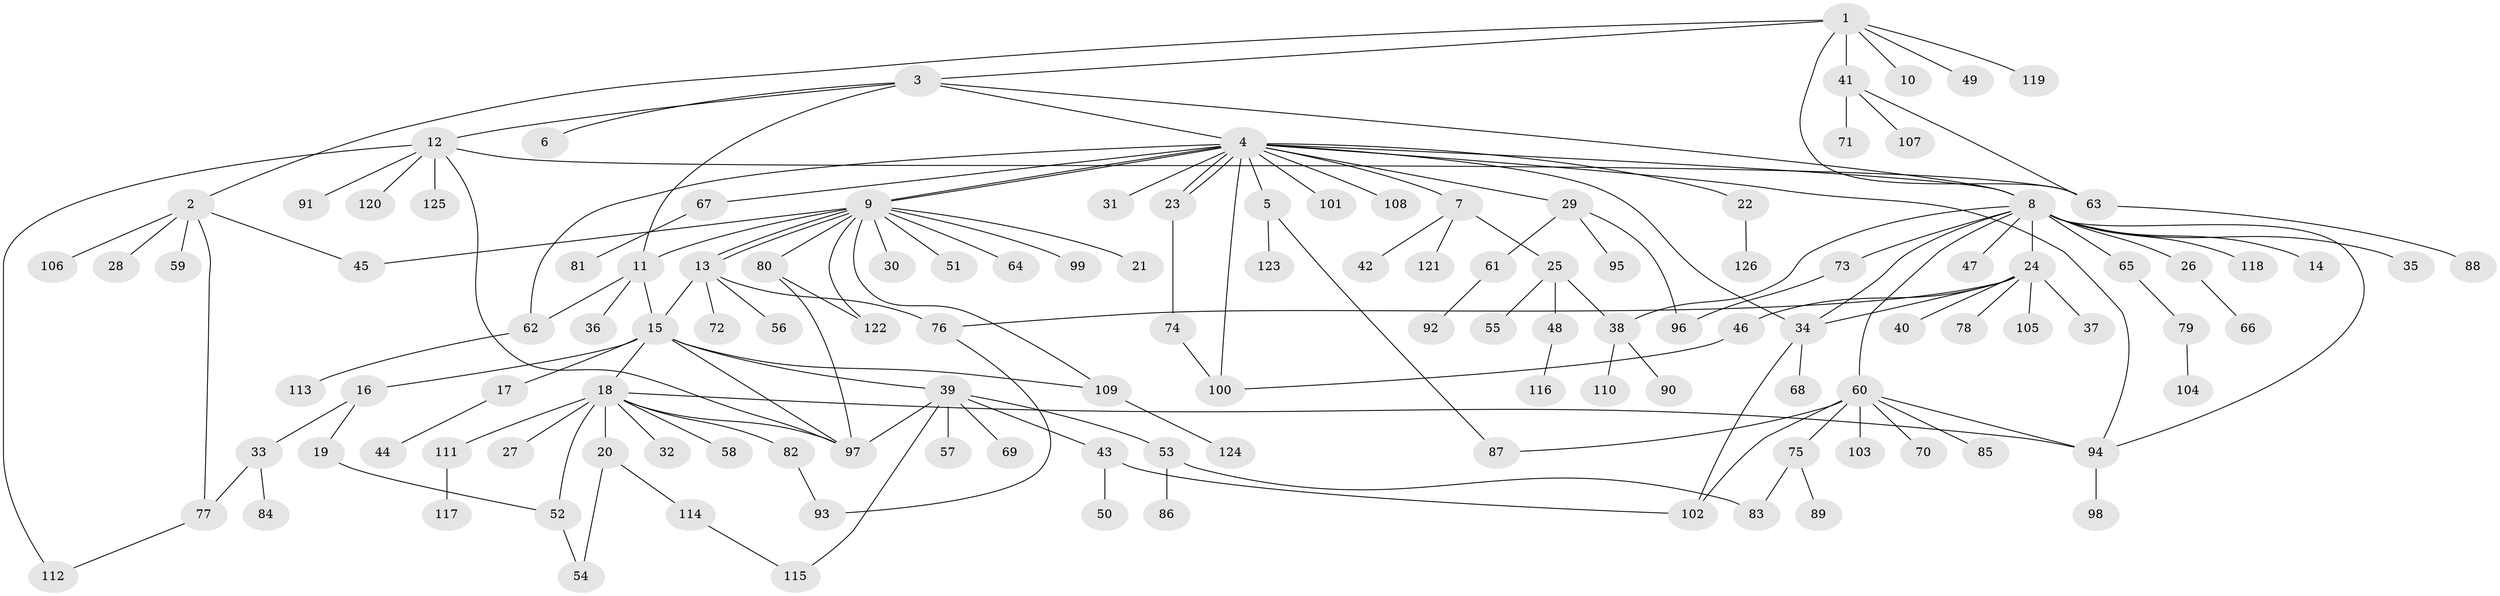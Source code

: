 // Generated by graph-tools (version 1.1) at 2025/11/02/27/25 16:11:12]
// undirected, 126 vertices, 161 edges
graph export_dot {
graph [start="1"]
  node [color=gray90,style=filled];
  1;
  2;
  3;
  4;
  5;
  6;
  7;
  8;
  9;
  10;
  11;
  12;
  13;
  14;
  15;
  16;
  17;
  18;
  19;
  20;
  21;
  22;
  23;
  24;
  25;
  26;
  27;
  28;
  29;
  30;
  31;
  32;
  33;
  34;
  35;
  36;
  37;
  38;
  39;
  40;
  41;
  42;
  43;
  44;
  45;
  46;
  47;
  48;
  49;
  50;
  51;
  52;
  53;
  54;
  55;
  56;
  57;
  58;
  59;
  60;
  61;
  62;
  63;
  64;
  65;
  66;
  67;
  68;
  69;
  70;
  71;
  72;
  73;
  74;
  75;
  76;
  77;
  78;
  79;
  80;
  81;
  82;
  83;
  84;
  85;
  86;
  87;
  88;
  89;
  90;
  91;
  92;
  93;
  94;
  95;
  96;
  97;
  98;
  99;
  100;
  101;
  102;
  103;
  104;
  105;
  106;
  107;
  108;
  109;
  110;
  111;
  112;
  113;
  114;
  115;
  116;
  117;
  118;
  119;
  120;
  121;
  122;
  123;
  124;
  125;
  126;
  1 -- 2;
  1 -- 3;
  1 -- 10;
  1 -- 41;
  1 -- 49;
  1 -- 63;
  1 -- 119;
  2 -- 28;
  2 -- 45;
  2 -- 59;
  2 -- 77;
  2 -- 106;
  3 -- 4;
  3 -- 6;
  3 -- 8;
  3 -- 11;
  3 -- 12;
  4 -- 5;
  4 -- 7;
  4 -- 8;
  4 -- 9;
  4 -- 9;
  4 -- 22;
  4 -- 23;
  4 -- 23;
  4 -- 29;
  4 -- 31;
  4 -- 34;
  4 -- 62;
  4 -- 67;
  4 -- 94;
  4 -- 100;
  4 -- 101;
  4 -- 108;
  5 -- 87;
  5 -- 123;
  7 -- 25;
  7 -- 42;
  7 -- 121;
  8 -- 14;
  8 -- 24;
  8 -- 26;
  8 -- 34;
  8 -- 35;
  8 -- 38;
  8 -- 47;
  8 -- 60;
  8 -- 65;
  8 -- 73;
  8 -- 94;
  8 -- 118;
  9 -- 11;
  9 -- 13;
  9 -- 13;
  9 -- 21;
  9 -- 30;
  9 -- 45;
  9 -- 51;
  9 -- 64;
  9 -- 80;
  9 -- 99;
  9 -- 109;
  9 -- 122;
  11 -- 15;
  11 -- 36;
  11 -- 62;
  12 -- 63;
  12 -- 91;
  12 -- 97;
  12 -- 112;
  12 -- 120;
  12 -- 125;
  13 -- 15;
  13 -- 56;
  13 -- 72;
  13 -- 76;
  15 -- 16;
  15 -- 17;
  15 -- 18;
  15 -- 39;
  15 -- 97;
  15 -- 109;
  16 -- 19;
  16 -- 33;
  17 -- 44;
  18 -- 20;
  18 -- 27;
  18 -- 32;
  18 -- 52;
  18 -- 58;
  18 -- 82;
  18 -- 94;
  18 -- 97;
  18 -- 111;
  19 -- 52;
  20 -- 54;
  20 -- 114;
  22 -- 126;
  23 -- 74;
  24 -- 34;
  24 -- 37;
  24 -- 40;
  24 -- 46;
  24 -- 76;
  24 -- 78;
  24 -- 105;
  25 -- 38;
  25 -- 48;
  25 -- 55;
  26 -- 66;
  29 -- 61;
  29 -- 95;
  29 -- 96;
  33 -- 77;
  33 -- 84;
  34 -- 68;
  34 -- 102;
  38 -- 90;
  38 -- 110;
  39 -- 43;
  39 -- 53;
  39 -- 57;
  39 -- 69;
  39 -- 97;
  39 -- 115;
  41 -- 63;
  41 -- 71;
  41 -- 107;
  43 -- 50;
  43 -- 102;
  46 -- 100;
  48 -- 116;
  52 -- 54;
  53 -- 83;
  53 -- 86;
  60 -- 70;
  60 -- 75;
  60 -- 85;
  60 -- 87;
  60 -- 94;
  60 -- 102;
  60 -- 103;
  61 -- 92;
  62 -- 113;
  63 -- 88;
  65 -- 79;
  67 -- 81;
  73 -- 96;
  74 -- 100;
  75 -- 83;
  75 -- 89;
  76 -- 93;
  77 -- 112;
  79 -- 104;
  80 -- 97;
  80 -- 122;
  82 -- 93;
  94 -- 98;
  109 -- 124;
  111 -- 117;
  114 -- 115;
}
